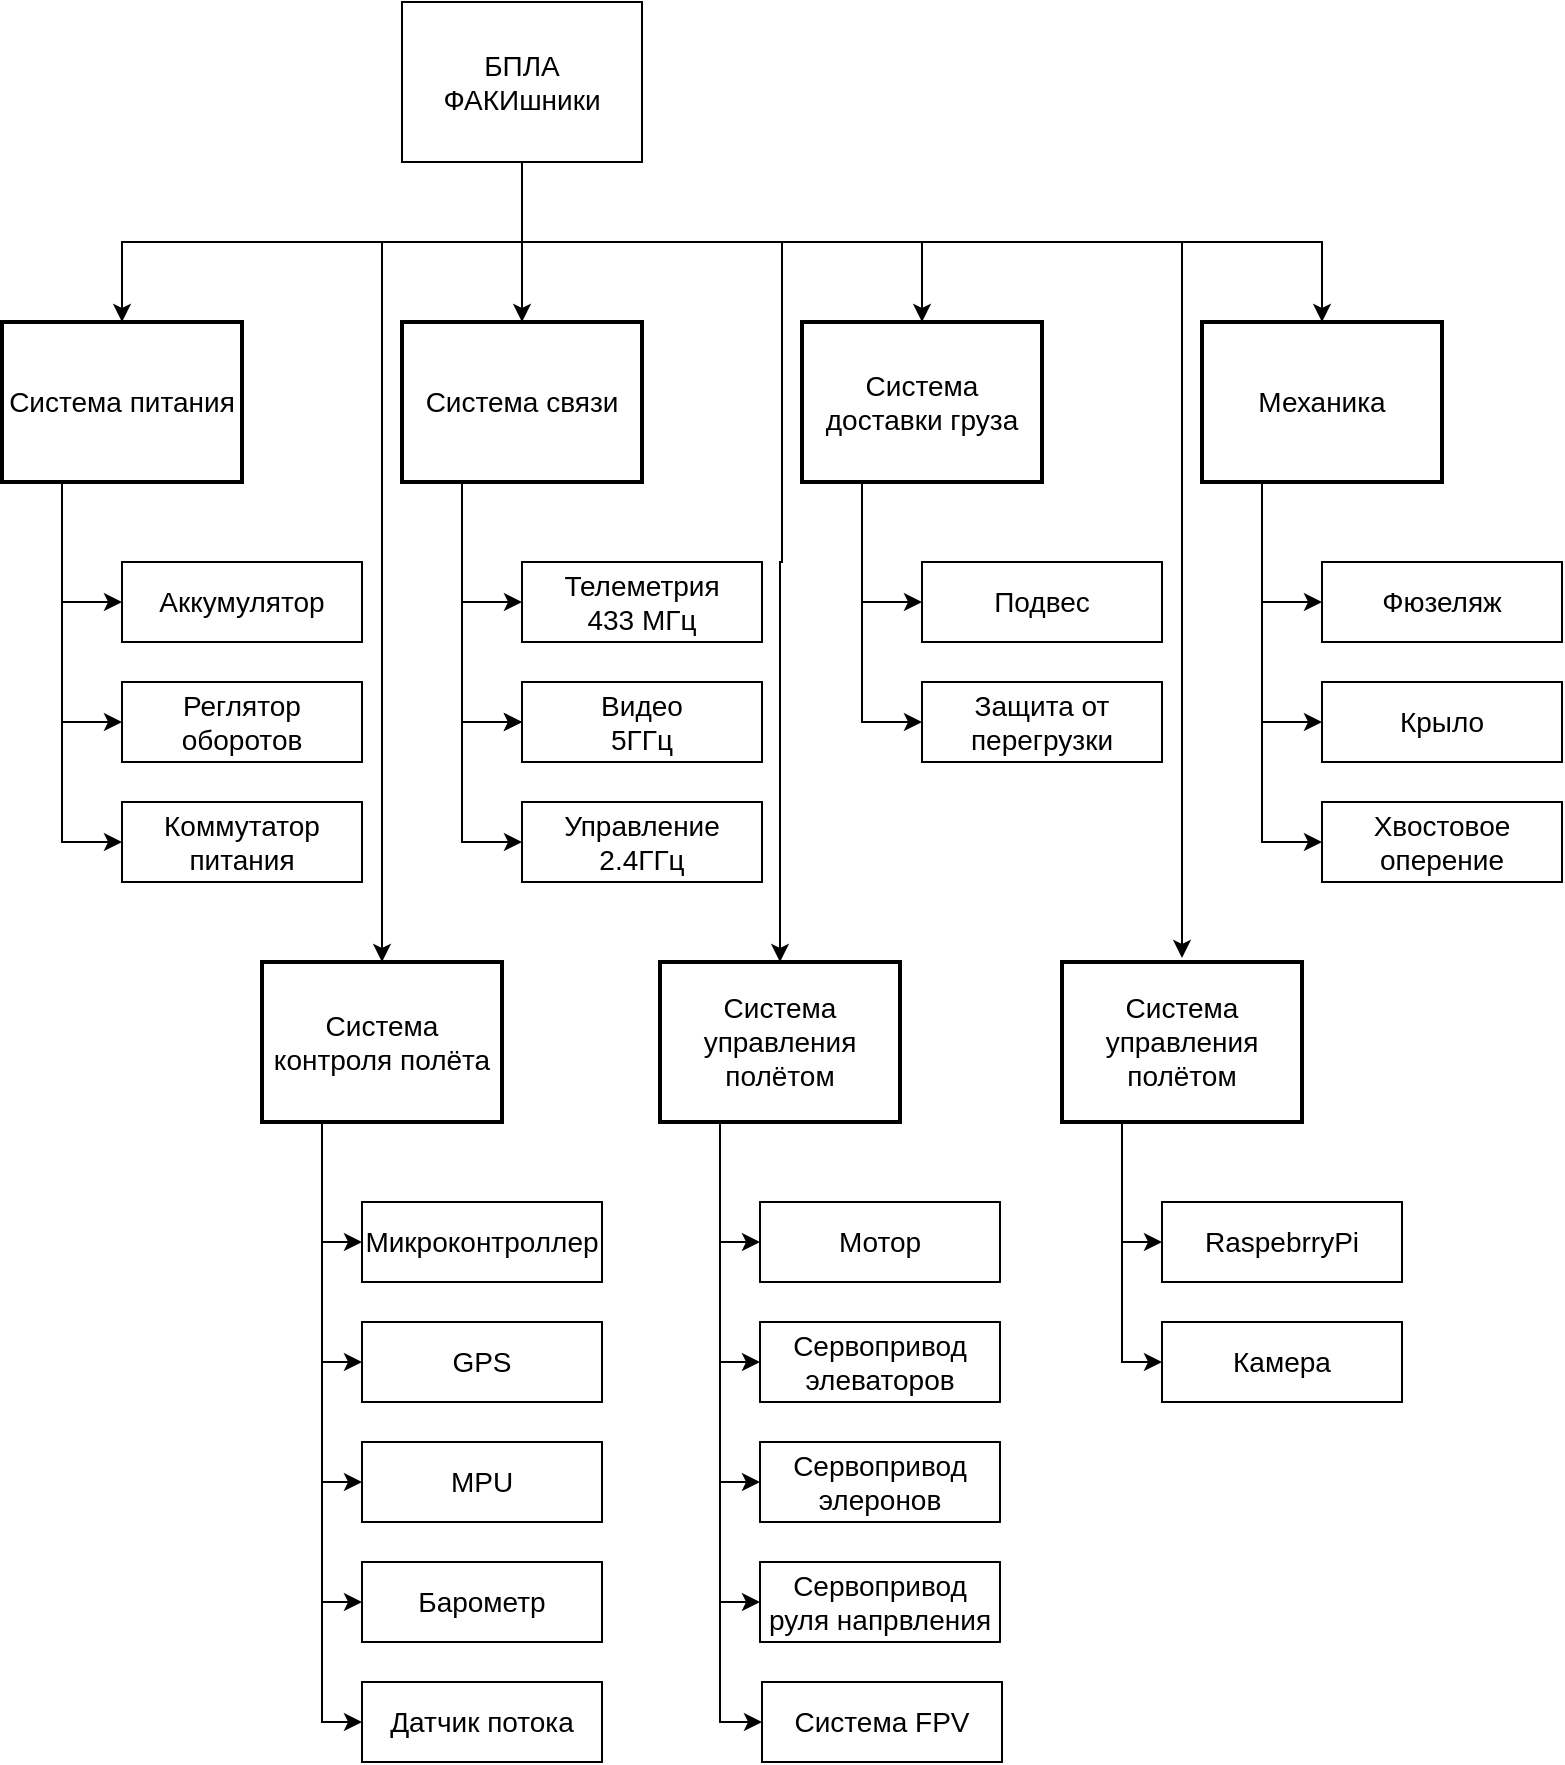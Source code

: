 <mxfile version="24.2.2" type="device">
  <diagram name="Страница — 1" id="2meOR2tapZOBt_wXkkEL">
    <mxGraphModel dx="2022" dy="750" grid="1" gridSize="10" guides="1" tooltips="1" connect="1" arrows="1" fold="1" page="1" pageScale="1" pageWidth="827" pageHeight="1169" math="0" shadow="0">
      <root>
        <mxCell id="0" />
        <mxCell id="1" parent="0" />
        <mxCell id="wZm4nHxazJ7L5KD6dbXJ-3" style="edgeStyle=orthogonalEdgeStyle;rounded=0;orthogonalLoop=1;jettySize=auto;html=1;exitX=0.5;exitY=1;exitDx=0;exitDy=0;entryX=0.5;entryY=0;entryDx=0;entryDy=0;fontSize=14;" edge="1" parent="1" source="wZm4nHxazJ7L5KD6dbXJ-1" target="wZm4nHxazJ7L5KD6dbXJ-2">
          <mxGeometry relative="1" as="geometry" />
        </mxCell>
        <mxCell id="wZm4nHxazJ7L5KD6dbXJ-5" style="edgeStyle=orthogonalEdgeStyle;rounded=0;orthogonalLoop=1;jettySize=auto;html=1;exitX=0.5;exitY=1;exitDx=0;exitDy=0;fontSize=14;" edge="1" parent="1" source="wZm4nHxazJ7L5KD6dbXJ-1" target="wZm4nHxazJ7L5KD6dbXJ-4">
          <mxGeometry relative="1" as="geometry" />
        </mxCell>
        <mxCell id="wZm4nHxazJ7L5KD6dbXJ-7" style="edgeStyle=orthogonalEdgeStyle;rounded=0;orthogonalLoop=1;jettySize=auto;html=1;exitX=0.5;exitY=1;exitDx=0;exitDy=0;fontSize=14;" edge="1" parent="1" source="wZm4nHxazJ7L5KD6dbXJ-1" target="wZm4nHxazJ7L5KD6dbXJ-6">
          <mxGeometry relative="1" as="geometry" />
        </mxCell>
        <mxCell id="wZm4nHxazJ7L5KD6dbXJ-9" style="edgeStyle=orthogonalEdgeStyle;rounded=0;orthogonalLoop=1;jettySize=auto;html=1;exitX=0.5;exitY=1;exitDx=0;exitDy=0;fontSize=14;" edge="1" parent="1" source="wZm4nHxazJ7L5KD6dbXJ-1" target="wZm4nHxazJ7L5KD6dbXJ-8">
          <mxGeometry relative="1" as="geometry" />
        </mxCell>
        <mxCell id="wZm4nHxazJ7L5KD6dbXJ-34" style="edgeStyle=orthogonalEdgeStyle;rounded=0;orthogonalLoop=1;jettySize=auto;html=1;exitX=0.5;exitY=1;exitDx=0;exitDy=0;entryX=0.5;entryY=0;entryDx=0;entryDy=0;" edge="1" parent="1" source="wZm4nHxazJ7L5KD6dbXJ-1" target="wZm4nHxazJ7L5KD6dbXJ-33">
          <mxGeometry relative="1" as="geometry">
            <Array as="points">
              <mxPoint x="260" y="200" />
              <mxPoint x="190" y="200" />
            </Array>
          </mxGeometry>
        </mxCell>
        <mxCell id="wZm4nHxazJ7L5KD6dbXJ-58" style="edgeStyle=orthogonalEdgeStyle;rounded=0;orthogonalLoop=1;jettySize=auto;html=1;exitX=0.5;exitY=1;exitDx=0;exitDy=0;entryX=0.5;entryY=0;entryDx=0;entryDy=0;" edge="1" parent="1" source="wZm4nHxazJ7L5KD6dbXJ-1" target="wZm4nHxazJ7L5KD6dbXJ-52">
          <mxGeometry relative="1" as="geometry">
            <Array as="points">
              <mxPoint x="260" y="200" />
              <mxPoint x="390" y="200" />
              <mxPoint x="390" y="360" />
              <mxPoint x="389" y="360" />
            </Array>
          </mxGeometry>
        </mxCell>
        <mxCell id="wZm4nHxazJ7L5KD6dbXJ-61" style="edgeStyle=orthogonalEdgeStyle;rounded=0;orthogonalLoop=1;jettySize=auto;html=1;exitX=0.5;exitY=1;exitDx=0;exitDy=0;entryX=0.5;entryY=-0.025;entryDx=0;entryDy=0;entryPerimeter=0;" edge="1" parent="1" source="wZm4nHxazJ7L5KD6dbXJ-1" target="wZm4nHxazJ7L5KD6dbXJ-59">
          <mxGeometry relative="1" as="geometry">
            <Array as="points">
              <mxPoint x="260" y="200" />
              <mxPoint x="590" y="200" />
            </Array>
          </mxGeometry>
        </mxCell>
        <mxCell id="wZm4nHxazJ7L5KD6dbXJ-1" value="БПЛА&lt;br style=&quot;font-size: 14px;&quot;&gt;ФАКИшники" style="rounded=0;whiteSpace=wrap;html=1;fontSize=14;" vertex="1" parent="1">
          <mxGeometry x="200" y="80" width="120" height="80" as="geometry" />
        </mxCell>
        <mxCell id="wZm4nHxazJ7L5KD6dbXJ-30" style="edgeStyle=orthogonalEdgeStyle;rounded=0;orthogonalLoop=1;jettySize=auto;html=1;exitX=0.25;exitY=1;exitDx=0;exitDy=0;entryX=0;entryY=0.5;entryDx=0;entryDy=0;" edge="1" parent="1" source="wZm4nHxazJ7L5KD6dbXJ-2" target="wZm4nHxazJ7L5KD6dbXJ-27">
          <mxGeometry relative="1" as="geometry" />
        </mxCell>
        <mxCell id="wZm4nHxazJ7L5KD6dbXJ-31" style="edgeStyle=orthogonalEdgeStyle;rounded=0;orthogonalLoop=1;jettySize=auto;html=1;exitX=0.25;exitY=1;exitDx=0;exitDy=0;entryX=0;entryY=0.5;entryDx=0;entryDy=0;" edge="1" parent="1" source="wZm4nHxazJ7L5KD6dbXJ-2" target="wZm4nHxazJ7L5KD6dbXJ-28">
          <mxGeometry relative="1" as="geometry" />
        </mxCell>
        <mxCell id="wZm4nHxazJ7L5KD6dbXJ-32" style="edgeStyle=orthogonalEdgeStyle;rounded=0;orthogonalLoop=1;jettySize=auto;html=1;exitX=0.25;exitY=1;exitDx=0;exitDy=0;entryX=0;entryY=0.5;entryDx=0;entryDy=0;" edge="1" parent="1" source="wZm4nHxazJ7L5KD6dbXJ-2" target="wZm4nHxazJ7L5KD6dbXJ-29">
          <mxGeometry relative="1" as="geometry" />
        </mxCell>
        <mxCell id="wZm4nHxazJ7L5KD6dbXJ-2" value="Система питания" style="rounded=0;whiteSpace=wrap;html=1;fontSize=14;strokeWidth=2;" vertex="1" parent="1">
          <mxGeometry y="240" width="120" height="80" as="geometry" />
        </mxCell>
        <mxCell id="wZm4nHxazJ7L5KD6dbXJ-24" style="edgeStyle=orthogonalEdgeStyle;rounded=0;orthogonalLoop=1;jettySize=auto;html=1;exitX=0.25;exitY=1;exitDx=0;exitDy=0;entryX=0;entryY=0.5;entryDx=0;entryDy=0;fontSize=14;" edge="1" parent="1" source="wZm4nHxazJ7L5KD6dbXJ-4" target="wZm4nHxazJ7L5KD6dbXJ-23">
          <mxGeometry relative="1" as="geometry" />
        </mxCell>
        <mxCell id="wZm4nHxazJ7L5KD6dbXJ-25" style="edgeStyle=orthogonalEdgeStyle;rounded=0;orthogonalLoop=1;jettySize=auto;html=1;exitX=0.25;exitY=1;exitDx=0;exitDy=0;entryX=0;entryY=0.5;entryDx=0;entryDy=0;fontSize=14;" edge="1" parent="1" source="wZm4nHxazJ7L5KD6dbXJ-4" target="wZm4nHxazJ7L5KD6dbXJ-22">
          <mxGeometry relative="1" as="geometry" />
        </mxCell>
        <mxCell id="wZm4nHxazJ7L5KD6dbXJ-26" style="edgeStyle=orthogonalEdgeStyle;rounded=0;orthogonalLoop=1;jettySize=auto;html=1;exitX=0.25;exitY=1;exitDx=0;exitDy=0;entryX=0;entryY=0.5;entryDx=0;entryDy=0;fontSize=14;" edge="1" parent="1" source="wZm4nHxazJ7L5KD6dbXJ-4" target="wZm4nHxazJ7L5KD6dbXJ-21">
          <mxGeometry relative="1" as="geometry" />
        </mxCell>
        <mxCell id="wZm4nHxazJ7L5KD6dbXJ-35" value="" style="edgeStyle=orthogonalEdgeStyle;rounded=0;orthogonalLoop=1;jettySize=auto;html=1;" edge="1" parent="1" source="wZm4nHxazJ7L5KD6dbXJ-4" target="wZm4nHxazJ7L5KD6dbXJ-22">
          <mxGeometry relative="1" as="geometry">
            <Array as="points">
              <mxPoint x="230" y="440" />
            </Array>
          </mxGeometry>
        </mxCell>
        <mxCell id="wZm4nHxazJ7L5KD6dbXJ-4" value="Система связи" style="rounded=0;whiteSpace=wrap;html=1;fontSize=14;strokeWidth=2;" vertex="1" parent="1">
          <mxGeometry x="200" y="240" width="120" height="80" as="geometry" />
        </mxCell>
        <mxCell id="wZm4nHxazJ7L5KD6dbXJ-19" style="edgeStyle=orthogonalEdgeStyle;rounded=0;orthogonalLoop=1;jettySize=auto;html=1;exitX=0.25;exitY=1;exitDx=0;exitDy=0;entryX=0;entryY=0.5;entryDx=0;entryDy=0;fontSize=14;" edge="1" parent="1" source="wZm4nHxazJ7L5KD6dbXJ-6" target="wZm4nHxazJ7L5KD6dbXJ-17">
          <mxGeometry relative="1" as="geometry" />
        </mxCell>
        <mxCell id="wZm4nHxazJ7L5KD6dbXJ-20" style="edgeStyle=orthogonalEdgeStyle;rounded=0;orthogonalLoop=1;jettySize=auto;html=1;exitX=0.25;exitY=1;exitDx=0;exitDy=0;entryX=0;entryY=0.5;entryDx=0;entryDy=0;fontSize=14;" edge="1" parent="1" source="wZm4nHxazJ7L5KD6dbXJ-6" target="wZm4nHxazJ7L5KD6dbXJ-18">
          <mxGeometry relative="1" as="geometry" />
        </mxCell>
        <mxCell id="wZm4nHxazJ7L5KD6dbXJ-6" value="Система доставки груза" style="rounded=0;whiteSpace=wrap;html=1;fontSize=14;strokeWidth=2;" vertex="1" parent="1">
          <mxGeometry x="400" y="240" width="120" height="80" as="geometry" />
        </mxCell>
        <mxCell id="wZm4nHxazJ7L5KD6dbXJ-13" style="edgeStyle=orthogonalEdgeStyle;rounded=0;orthogonalLoop=1;jettySize=auto;html=1;exitX=0.25;exitY=1;exitDx=0;exitDy=0;entryX=0;entryY=0.5;entryDx=0;entryDy=0;fontSize=14;" edge="1" parent="1" source="wZm4nHxazJ7L5KD6dbXJ-8" target="wZm4nHxazJ7L5KD6dbXJ-10">
          <mxGeometry relative="1" as="geometry" />
        </mxCell>
        <mxCell id="wZm4nHxazJ7L5KD6dbXJ-14" style="edgeStyle=orthogonalEdgeStyle;rounded=0;orthogonalLoop=1;jettySize=auto;html=1;exitX=0.25;exitY=1;exitDx=0;exitDy=0;entryX=0;entryY=0.5;entryDx=0;entryDy=0;fontSize=14;" edge="1" parent="1" source="wZm4nHxazJ7L5KD6dbXJ-8" target="wZm4nHxazJ7L5KD6dbXJ-11">
          <mxGeometry relative="1" as="geometry" />
        </mxCell>
        <mxCell id="wZm4nHxazJ7L5KD6dbXJ-16" style="edgeStyle=orthogonalEdgeStyle;rounded=0;orthogonalLoop=1;jettySize=auto;html=1;exitX=0.25;exitY=1;exitDx=0;exitDy=0;entryX=0;entryY=0.5;entryDx=0;entryDy=0;fontSize=14;" edge="1" parent="1" source="wZm4nHxazJ7L5KD6dbXJ-8" target="wZm4nHxazJ7L5KD6dbXJ-15">
          <mxGeometry relative="1" as="geometry" />
        </mxCell>
        <mxCell id="wZm4nHxazJ7L5KD6dbXJ-8" value="Механика" style="rounded=0;whiteSpace=wrap;html=1;fontSize=14;strokeWidth=2;" vertex="1" parent="1">
          <mxGeometry x="600" y="240" width="120" height="80" as="geometry" />
        </mxCell>
        <mxCell id="wZm4nHxazJ7L5KD6dbXJ-10" value="Фюзеляж" style="rounded=0;whiteSpace=wrap;html=1;fontSize=14;" vertex="1" parent="1">
          <mxGeometry x="660" y="360" width="120" height="40" as="geometry" />
        </mxCell>
        <mxCell id="wZm4nHxazJ7L5KD6dbXJ-11" value="Крыло" style="rounded=0;whiteSpace=wrap;html=1;fontSize=14;" vertex="1" parent="1">
          <mxGeometry x="660" y="420" width="120" height="40" as="geometry" />
        </mxCell>
        <mxCell id="wZm4nHxazJ7L5KD6dbXJ-15" value="Хвостовое&lt;br style=&quot;font-size: 14px;&quot;&gt;оперение" style="rounded=0;whiteSpace=wrap;html=1;fontSize=14;" vertex="1" parent="1">
          <mxGeometry x="660" y="480" width="120" height="40" as="geometry" />
        </mxCell>
        <mxCell id="wZm4nHxazJ7L5KD6dbXJ-17" value="Подвес" style="rounded=0;whiteSpace=wrap;html=1;fontSize=14;" vertex="1" parent="1">
          <mxGeometry x="460" y="360" width="120" height="40" as="geometry" />
        </mxCell>
        <mxCell id="wZm4nHxazJ7L5KD6dbXJ-18" value="Защита от перегрузки" style="rounded=0;whiteSpace=wrap;html=1;fontSize=14;" vertex="1" parent="1">
          <mxGeometry x="460" y="420" width="120" height="40" as="geometry" />
        </mxCell>
        <mxCell id="wZm4nHxazJ7L5KD6dbXJ-21" value="Телеметрия&lt;div style=&quot;font-size: 14px;&quot;&gt;433 МГц&lt;/div&gt;" style="rounded=0;whiteSpace=wrap;html=1;fontSize=14;" vertex="1" parent="1">
          <mxGeometry x="260" y="360" width="120" height="40" as="geometry" />
        </mxCell>
        <mxCell id="wZm4nHxazJ7L5KD6dbXJ-22" value="Видео&lt;div style=&quot;font-size: 14px;&quot;&gt;5ГГц&lt;/div&gt;" style="rounded=0;whiteSpace=wrap;html=1;fontSize=14;" vertex="1" parent="1">
          <mxGeometry x="260" y="420" width="120" height="40" as="geometry" />
        </mxCell>
        <mxCell id="wZm4nHxazJ7L5KD6dbXJ-23" value="Управление&lt;div style=&quot;font-size: 14px;&quot;&gt;2.4ГГц&lt;/div&gt;" style="rounded=0;whiteSpace=wrap;html=1;fontSize=14;" vertex="1" parent="1">
          <mxGeometry x="260" y="480" width="120" height="40" as="geometry" />
        </mxCell>
        <mxCell id="wZm4nHxazJ7L5KD6dbXJ-27" value="Аккумулятор" style="rounded=0;whiteSpace=wrap;html=1;fontSize=14;" vertex="1" parent="1">
          <mxGeometry x="60" y="360" width="120" height="40" as="geometry" />
        </mxCell>
        <mxCell id="wZm4nHxazJ7L5KD6dbXJ-28" value="Реглятор оборотов" style="rounded=0;whiteSpace=wrap;html=1;fontSize=14;" vertex="1" parent="1">
          <mxGeometry x="60" y="420" width="120" height="40" as="geometry" />
        </mxCell>
        <mxCell id="wZm4nHxazJ7L5KD6dbXJ-29" value="Коммутатор питания" style="rounded=0;whiteSpace=wrap;html=1;fontSize=14;" vertex="1" parent="1">
          <mxGeometry x="60" y="480" width="120" height="40" as="geometry" />
        </mxCell>
        <mxCell id="wZm4nHxazJ7L5KD6dbXJ-38" style="edgeStyle=orthogonalEdgeStyle;rounded=0;orthogonalLoop=1;jettySize=auto;html=1;exitX=0.25;exitY=1;exitDx=0;exitDy=0;entryX=0;entryY=0.5;entryDx=0;entryDy=0;" edge="1" parent="1" source="wZm4nHxazJ7L5KD6dbXJ-33" target="wZm4nHxazJ7L5KD6dbXJ-36">
          <mxGeometry relative="1" as="geometry" />
        </mxCell>
        <mxCell id="wZm4nHxazJ7L5KD6dbXJ-40" style="edgeStyle=orthogonalEdgeStyle;rounded=0;orthogonalLoop=1;jettySize=auto;html=1;exitX=0.25;exitY=1;exitDx=0;exitDy=0;entryX=0;entryY=0.5;entryDx=0;entryDy=0;" edge="1" parent="1" source="wZm4nHxazJ7L5KD6dbXJ-33" target="wZm4nHxazJ7L5KD6dbXJ-39">
          <mxGeometry relative="1" as="geometry" />
        </mxCell>
        <mxCell id="wZm4nHxazJ7L5KD6dbXJ-44" style="edgeStyle=orthogonalEdgeStyle;rounded=0;orthogonalLoop=1;jettySize=auto;html=1;exitX=0.25;exitY=1;exitDx=0;exitDy=0;entryX=0;entryY=0.5;entryDx=0;entryDy=0;" edge="1" parent="1" source="wZm4nHxazJ7L5KD6dbXJ-33" target="wZm4nHxazJ7L5KD6dbXJ-43">
          <mxGeometry relative="1" as="geometry" />
        </mxCell>
        <mxCell id="wZm4nHxazJ7L5KD6dbXJ-45" style="edgeStyle=orthogonalEdgeStyle;rounded=0;orthogonalLoop=1;jettySize=auto;html=1;exitX=0.25;exitY=1;exitDx=0;exitDy=0;entryX=0;entryY=0.5;entryDx=0;entryDy=0;" edge="1" parent="1" source="wZm4nHxazJ7L5KD6dbXJ-33" target="wZm4nHxazJ7L5KD6dbXJ-41">
          <mxGeometry relative="1" as="geometry" />
        </mxCell>
        <mxCell id="wZm4nHxazJ7L5KD6dbXJ-46" style="edgeStyle=orthogonalEdgeStyle;rounded=0;orthogonalLoop=1;jettySize=auto;html=1;exitX=0.25;exitY=1;exitDx=0;exitDy=0;entryX=0;entryY=0.5;entryDx=0;entryDy=0;" edge="1" parent="1" source="wZm4nHxazJ7L5KD6dbXJ-33" target="wZm4nHxazJ7L5KD6dbXJ-42">
          <mxGeometry relative="1" as="geometry" />
        </mxCell>
        <mxCell id="wZm4nHxazJ7L5KD6dbXJ-33" value="Система контроля полёта" style="rounded=0;whiteSpace=wrap;html=1;fontSize=14;strokeWidth=2;" vertex="1" parent="1">
          <mxGeometry x="130" y="560" width="120" height="80" as="geometry" />
        </mxCell>
        <mxCell id="wZm4nHxazJ7L5KD6dbXJ-36" value="Микроконтроллер" style="rounded=0;whiteSpace=wrap;html=1;fontSize=14;" vertex="1" parent="1">
          <mxGeometry x="180" y="680" width="120" height="40" as="geometry" />
        </mxCell>
        <mxCell id="wZm4nHxazJ7L5KD6dbXJ-39" value="GPS" style="rounded=0;whiteSpace=wrap;html=1;fontSize=14;" vertex="1" parent="1">
          <mxGeometry x="180" y="740" width="120" height="40" as="geometry" />
        </mxCell>
        <mxCell id="wZm4nHxazJ7L5KD6dbXJ-41" value="MPU" style="rounded=0;whiteSpace=wrap;html=1;fontSize=14;" vertex="1" parent="1">
          <mxGeometry x="180" y="800" width="120" height="40" as="geometry" />
        </mxCell>
        <mxCell id="wZm4nHxazJ7L5KD6dbXJ-42" value="Барометр" style="rounded=0;whiteSpace=wrap;html=1;fontSize=14;" vertex="1" parent="1">
          <mxGeometry x="180" y="860" width="120" height="40" as="geometry" />
        </mxCell>
        <mxCell id="wZm4nHxazJ7L5KD6dbXJ-43" value="Датчик потока" style="rounded=0;whiteSpace=wrap;html=1;fontSize=14;" vertex="1" parent="1">
          <mxGeometry x="180" y="920" width="120" height="40" as="geometry" />
        </mxCell>
        <mxCell id="wZm4nHxazJ7L5KD6dbXJ-47" style="edgeStyle=orthogonalEdgeStyle;rounded=0;orthogonalLoop=1;jettySize=auto;html=1;exitX=0.25;exitY=1;exitDx=0;exitDy=0;entryX=0;entryY=0.5;entryDx=0;entryDy=0;" edge="1" parent="1" source="wZm4nHxazJ7L5KD6dbXJ-52" target="wZm4nHxazJ7L5KD6dbXJ-53">
          <mxGeometry relative="1" as="geometry" />
        </mxCell>
        <mxCell id="wZm4nHxazJ7L5KD6dbXJ-48" style="edgeStyle=orthogonalEdgeStyle;rounded=0;orthogonalLoop=1;jettySize=auto;html=1;exitX=0.25;exitY=1;exitDx=0;exitDy=0;entryX=0;entryY=0.5;entryDx=0;entryDy=0;" edge="1" parent="1" source="wZm4nHxazJ7L5KD6dbXJ-52" target="wZm4nHxazJ7L5KD6dbXJ-54">
          <mxGeometry relative="1" as="geometry" />
        </mxCell>
        <mxCell id="wZm4nHxazJ7L5KD6dbXJ-50" style="edgeStyle=orthogonalEdgeStyle;rounded=0;orthogonalLoop=1;jettySize=auto;html=1;exitX=0.25;exitY=1;exitDx=0;exitDy=0;entryX=0;entryY=0.5;entryDx=0;entryDy=0;" edge="1" parent="1" source="wZm4nHxazJ7L5KD6dbXJ-52" target="wZm4nHxazJ7L5KD6dbXJ-55">
          <mxGeometry relative="1" as="geometry" />
        </mxCell>
        <mxCell id="wZm4nHxazJ7L5KD6dbXJ-51" style="edgeStyle=orthogonalEdgeStyle;rounded=0;orthogonalLoop=1;jettySize=auto;html=1;exitX=0.25;exitY=1;exitDx=0;exitDy=0;entryX=0;entryY=0.5;entryDx=0;entryDy=0;" edge="1" parent="1" source="wZm4nHxazJ7L5KD6dbXJ-52" target="wZm4nHxazJ7L5KD6dbXJ-56">
          <mxGeometry relative="1" as="geometry" />
        </mxCell>
        <mxCell id="wZm4nHxazJ7L5KD6dbXJ-67" style="edgeStyle=orthogonalEdgeStyle;rounded=0;orthogonalLoop=1;jettySize=auto;html=1;exitX=0.25;exitY=1;exitDx=0;exitDy=0;entryX=0;entryY=0.5;entryDx=0;entryDy=0;" edge="1" parent="1" source="wZm4nHxazJ7L5KD6dbXJ-52" target="wZm4nHxazJ7L5KD6dbXJ-66">
          <mxGeometry relative="1" as="geometry" />
        </mxCell>
        <mxCell id="wZm4nHxazJ7L5KD6dbXJ-52" value="Система управления полётом" style="rounded=0;whiteSpace=wrap;html=1;fontSize=14;strokeWidth=2;" vertex="1" parent="1">
          <mxGeometry x="329" y="560" width="120" height="80" as="geometry" />
        </mxCell>
        <mxCell id="wZm4nHxazJ7L5KD6dbXJ-53" value="Мотор" style="rounded=0;whiteSpace=wrap;html=1;fontSize=14;" vertex="1" parent="1">
          <mxGeometry x="379" y="680" width="120" height="40" as="geometry" />
        </mxCell>
        <mxCell id="wZm4nHxazJ7L5KD6dbXJ-54" value="Сервопривод элеваторов" style="rounded=0;whiteSpace=wrap;html=1;fontSize=14;" vertex="1" parent="1">
          <mxGeometry x="379" y="740" width="120" height="40" as="geometry" />
        </mxCell>
        <mxCell id="wZm4nHxazJ7L5KD6dbXJ-55" value="Сервопривод элеронов" style="rounded=0;whiteSpace=wrap;html=1;fontSize=14;" vertex="1" parent="1">
          <mxGeometry x="379" y="800" width="120" height="40" as="geometry" />
        </mxCell>
        <mxCell id="wZm4nHxazJ7L5KD6dbXJ-56" value="Сервопривод&lt;div&gt;руля напрвления&lt;/div&gt;" style="rounded=0;whiteSpace=wrap;html=1;fontSize=14;" vertex="1" parent="1">
          <mxGeometry x="379" y="860" width="120" height="40" as="geometry" />
        </mxCell>
        <mxCell id="wZm4nHxazJ7L5KD6dbXJ-63" style="edgeStyle=orthogonalEdgeStyle;rounded=0;orthogonalLoop=1;jettySize=auto;html=1;exitX=0.25;exitY=1;exitDx=0;exitDy=0;entryX=0;entryY=0.5;entryDx=0;entryDy=0;" edge="1" parent="1" source="wZm4nHxazJ7L5KD6dbXJ-59" target="wZm4nHxazJ7L5KD6dbXJ-62">
          <mxGeometry relative="1" as="geometry" />
        </mxCell>
        <mxCell id="wZm4nHxazJ7L5KD6dbXJ-65" style="edgeStyle=orthogonalEdgeStyle;rounded=0;orthogonalLoop=1;jettySize=auto;html=1;exitX=0.25;exitY=1;exitDx=0;exitDy=0;entryX=0;entryY=0.5;entryDx=0;entryDy=0;" edge="1" parent="1" source="wZm4nHxazJ7L5KD6dbXJ-59" target="wZm4nHxazJ7L5KD6dbXJ-64">
          <mxGeometry relative="1" as="geometry" />
        </mxCell>
        <mxCell id="wZm4nHxazJ7L5KD6dbXJ-59" value="Система управления полётом" style="rounded=0;whiteSpace=wrap;html=1;fontSize=14;strokeWidth=2;" vertex="1" parent="1">
          <mxGeometry x="530" y="560" width="120" height="80" as="geometry" />
        </mxCell>
        <mxCell id="wZm4nHxazJ7L5KD6dbXJ-62" value="RaspebrryPi" style="rounded=0;whiteSpace=wrap;html=1;fontSize=14;" vertex="1" parent="1">
          <mxGeometry x="580" y="680" width="120" height="40" as="geometry" />
        </mxCell>
        <mxCell id="wZm4nHxazJ7L5KD6dbXJ-64" value="Камера" style="rounded=0;whiteSpace=wrap;html=1;fontSize=14;" vertex="1" parent="1">
          <mxGeometry x="580" y="740" width="120" height="40" as="geometry" />
        </mxCell>
        <mxCell id="wZm4nHxazJ7L5KD6dbXJ-66" value="Система FPV" style="rounded=0;whiteSpace=wrap;html=1;fontSize=14;" vertex="1" parent="1">
          <mxGeometry x="380" y="920" width="120" height="40" as="geometry" />
        </mxCell>
      </root>
    </mxGraphModel>
  </diagram>
</mxfile>
